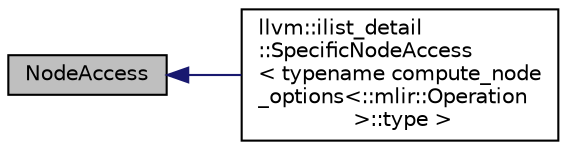 digraph "NodeAccess"
{
  bgcolor="transparent";
  edge [fontname="Helvetica",fontsize="10",labelfontname="Helvetica",labelfontsize="10"];
  node [fontname="Helvetica",fontsize="10",shape=record];
  rankdir="LR";
  Node0 [label="NodeAccess",height=0.2,width=0.4,color="black", fillcolor="grey75", style="filled", fontcolor="black"];
  Node0 -> Node1 [dir="back",color="midnightblue",fontsize="10",style="solid",fontname="Helvetica"];
  Node1 [label="llvm::ilist_detail\l::SpecificNodeAccess\l\< typename compute_node\l_options\<::mlir::Operation\l \>::type \>",height=0.2,width=0.4,color="black",URL="$structllvm_1_1ilist__detail_1_1SpecificNodeAccess_3_01typename_01compute__node__options_3_1_1mlic993c8235523ced38b38742c7db7f549.html"];
}
